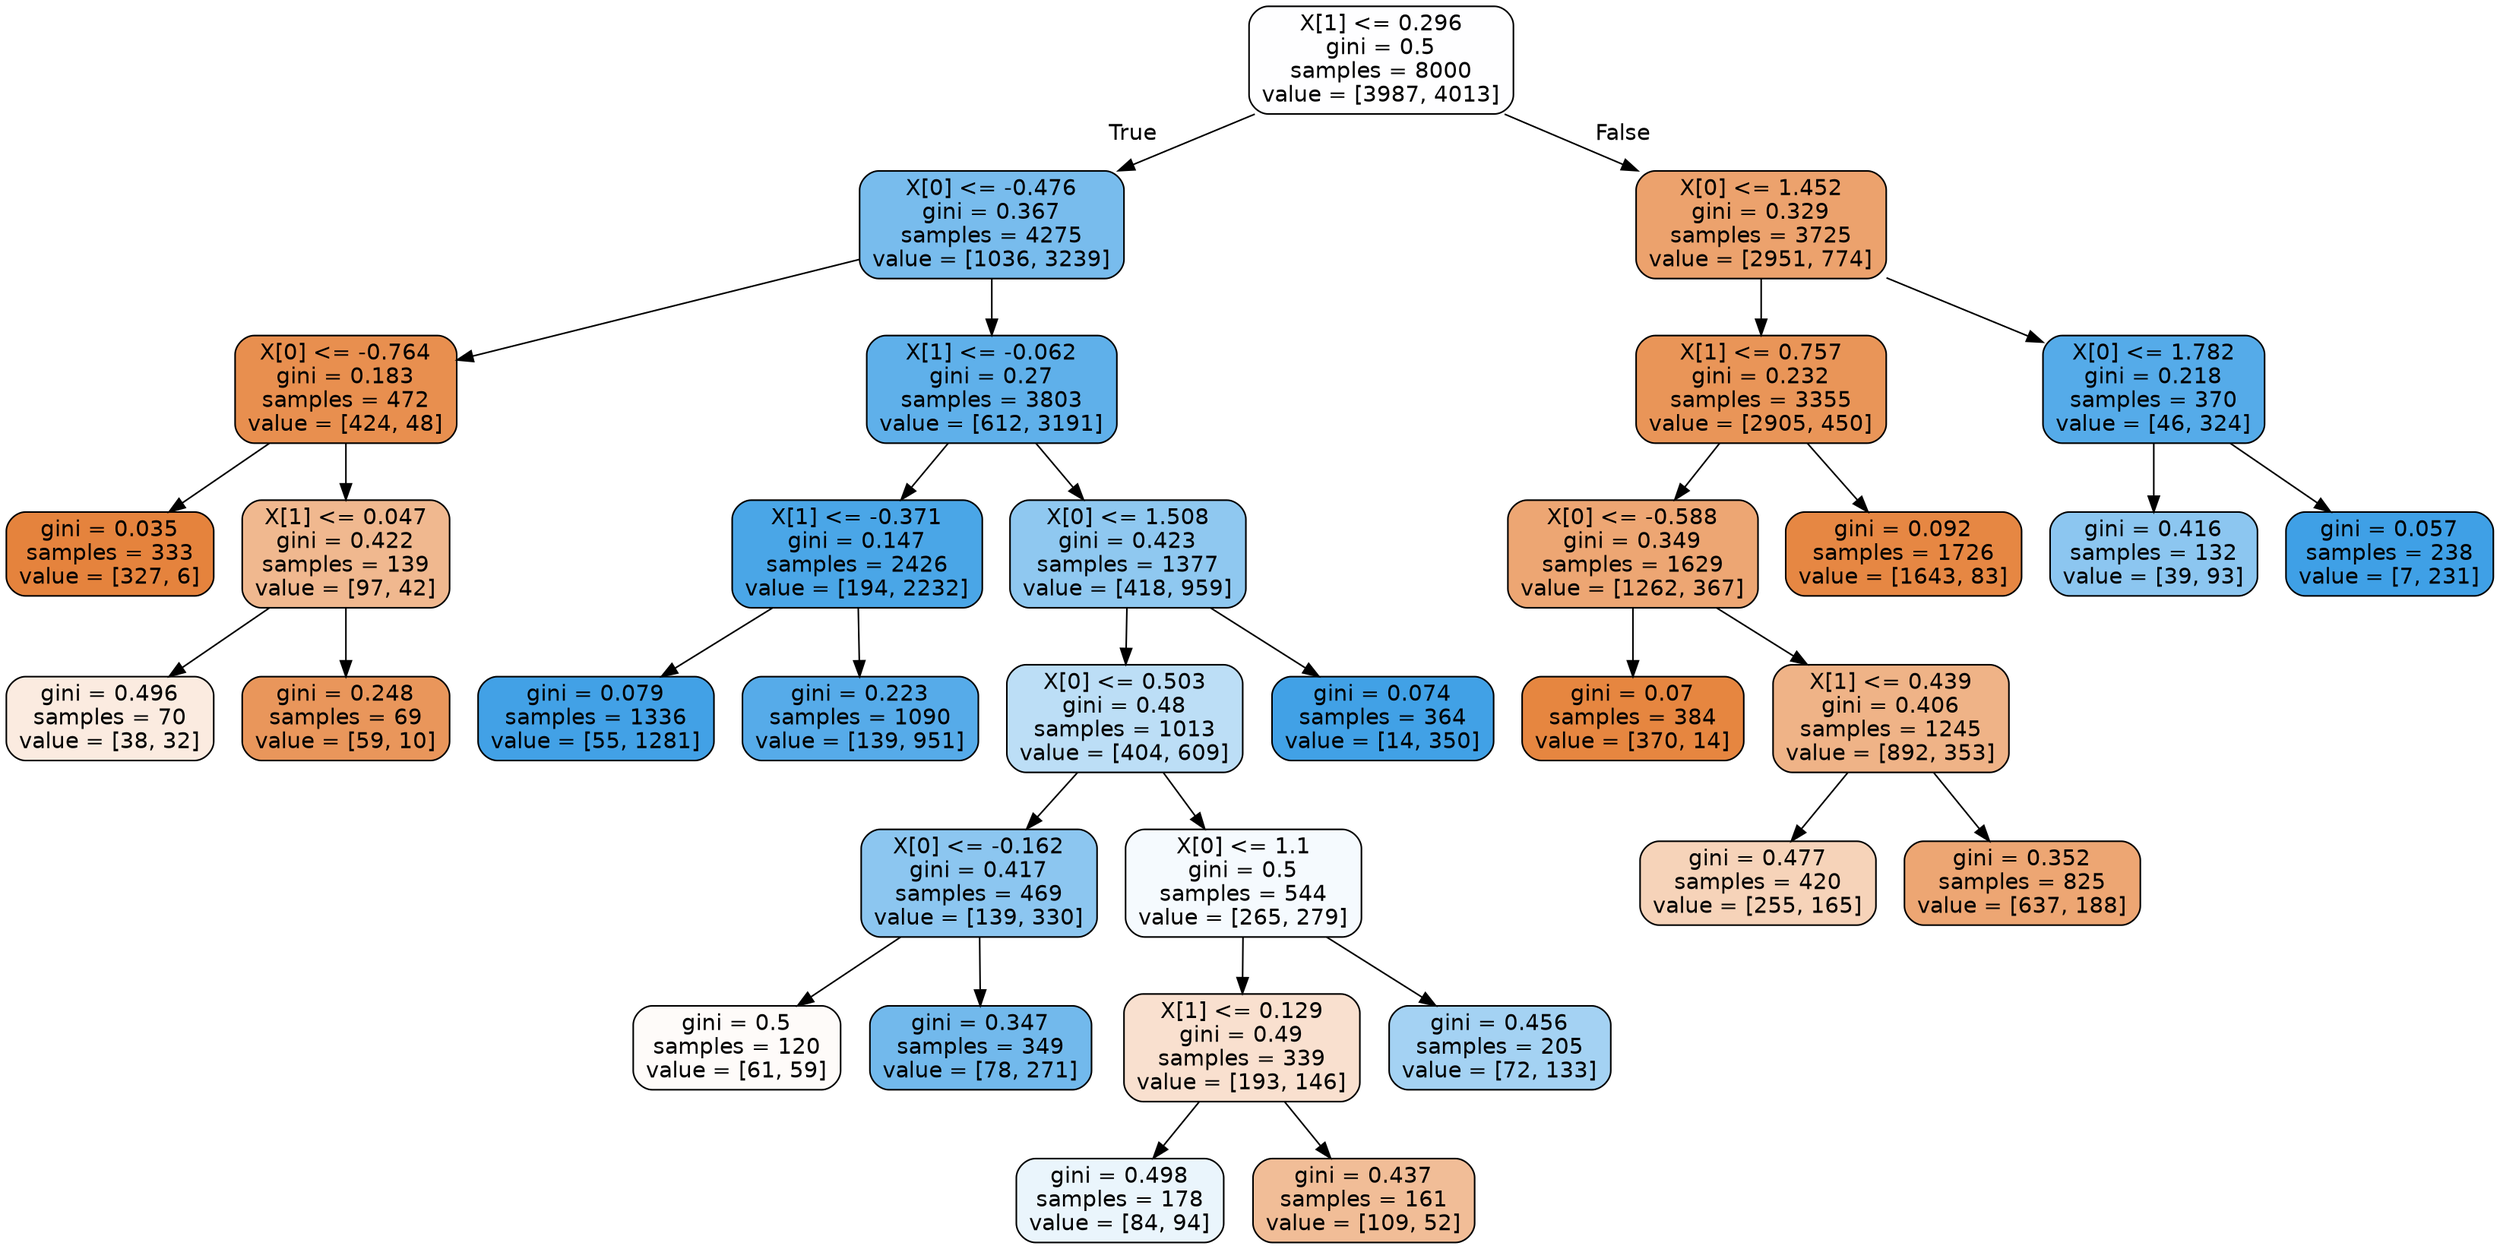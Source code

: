 digraph Tree {
node [shape=box, style="filled, rounded", color="black", fontname=helvetica] ;
edge [fontname=helvetica] ;
0 [label="X[1] <= 0.296\ngini = 0.5\nsamples = 8000\nvalue = [3987, 4013]", fillcolor="#fefeff"] ;
1 [label="X[0] <= -0.476\ngini = 0.367\nsamples = 4275\nvalue = [1036, 3239]", fillcolor="#78bced"] ;
0 -> 1 [labeldistance=2.5, labelangle=45, headlabel="True"] ;
3 [label="X[0] <= -0.764\ngini = 0.183\nsamples = 472\nvalue = [424, 48]", fillcolor="#e88f4f"] ;
1 -> 3 ;
17 [label="gini = 0.035\nsamples = 333\nvalue = [327, 6]", fillcolor="#e5833d"] ;
3 -> 17 ;
18 [label="X[1] <= 0.047\ngini = 0.422\nsamples = 139\nvalue = [97, 42]", fillcolor="#f0b88f"] ;
3 -> 18 ;
31 [label="gini = 0.496\nsamples = 70\nvalue = [38, 32]", fillcolor="#fbebe0"] ;
18 -> 31 ;
32 [label="gini = 0.248\nsamples = 69\nvalue = [59, 10]", fillcolor="#e9965b"] ;
18 -> 32 ;
4 [label="X[1] <= -0.062\ngini = 0.27\nsamples = 3803\nvalue = [612, 3191]", fillcolor="#5fb0ea"] ;
1 -> 4 ;
7 [label="X[1] <= -0.371\ngini = 0.147\nsamples = 2426\nvalue = [194, 2232]", fillcolor="#4aa6e7"] ;
4 -> 7 ;
27 [label="gini = 0.079\nsamples = 1336\nvalue = [55, 1281]", fillcolor="#42a1e6"] ;
7 -> 27 ;
28 [label="gini = 0.223\nsamples = 1090\nvalue = [139, 951]", fillcolor="#56abe9"] ;
7 -> 28 ;
8 [label="X[0] <= 1.508\ngini = 0.423\nsamples = 1377\nvalue = [418, 959]", fillcolor="#8fc8f0"] ;
4 -> 8 ;
9 [label="X[0] <= 0.503\ngini = 0.48\nsamples = 1013\nvalue = [404, 609]", fillcolor="#bcdef6"] ;
8 -> 9 ;
15 [label="X[0] <= -0.162\ngini = 0.417\nsamples = 469\nvalue = [139, 330]", fillcolor="#8cc6f0"] ;
9 -> 15 ;
21 [label="gini = 0.5\nsamples = 120\nvalue = [61, 59]", fillcolor="#fefbf9"] ;
15 -> 21 ;
22 [label="gini = 0.347\nsamples = 349\nvalue = [78, 271]", fillcolor="#72b9ec"] ;
15 -> 22 ;
16 [label="X[0] <= 1.1\ngini = 0.5\nsamples = 544\nvalue = [265, 279]", fillcolor="#f5fafe"] ;
9 -> 16 ;
23 [label="X[1] <= 0.129\ngini = 0.49\nsamples = 339\nvalue = [193, 146]", fillcolor="#f9e0cf"] ;
16 -> 23 ;
29 [label="gini = 0.498\nsamples = 178\nvalue = [84, 94]", fillcolor="#eaf5fc"] ;
23 -> 29 ;
30 [label="gini = 0.437\nsamples = 161\nvalue = [109, 52]", fillcolor="#f1bd97"] ;
23 -> 30 ;
24 [label="gini = 0.456\nsamples = 205\nvalue = [72, 133]", fillcolor="#a4d2f3"] ;
16 -> 24 ;
10 [label="gini = 0.074\nsamples = 364\nvalue = [14, 350]", fillcolor="#41a1e6"] ;
8 -> 10 ;
2 [label="X[0] <= 1.452\ngini = 0.329\nsamples = 3725\nvalue = [2951, 774]", fillcolor="#eca26d"] ;
0 -> 2 [labeldistance=2.5, labelangle=-45, headlabel="False"] ;
5 [label="X[1] <= 0.757\ngini = 0.232\nsamples = 3355\nvalue = [2905, 450]", fillcolor="#e99558"] ;
2 -> 5 ;
11 [label="X[0] <= -0.588\ngini = 0.349\nsamples = 1629\nvalue = [1262, 367]", fillcolor="#eda673"] ;
5 -> 11 ;
13 [label="gini = 0.07\nsamples = 384\nvalue = [370, 14]", fillcolor="#e68640"] ;
11 -> 13 ;
14 [label="X[1] <= 0.439\ngini = 0.406\nsamples = 1245\nvalue = [892, 353]", fillcolor="#efb387"] ;
11 -> 14 ;
19 [label="gini = 0.477\nsamples = 420\nvalue = [255, 165]", fillcolor="#f6d3b9"] ;
14 -> 19 ;
20 [label="gini = 0.352\nsamples = 825\nvalue = [637, 188]", fillcolor="#eda673"] ;
14 -> 20 ;
12 [label="gini = 0.092\nsamples = 1726\nvalue = [1643, 83]", fillcolor="#e68743"] ;
5 -> 12 ;
6 [label="X[0] <= 1.782\ngini = 0.218\nsamples = 370\nvalue = [46, 324]", fillcolor="#55abe9"] ;
2 -> 6 ;
25 [label="gini = 0.416\nsamples = 132\nvalue = [39, 93]", fillcolor="#8cc6f0"] ;
6 -> 25 ;
26 [label="gini = 0.057\nsamples = 238\nvalue = [7, 231]", fillcolor="#3fa0e6"] ;
6 -> 26 ;
}